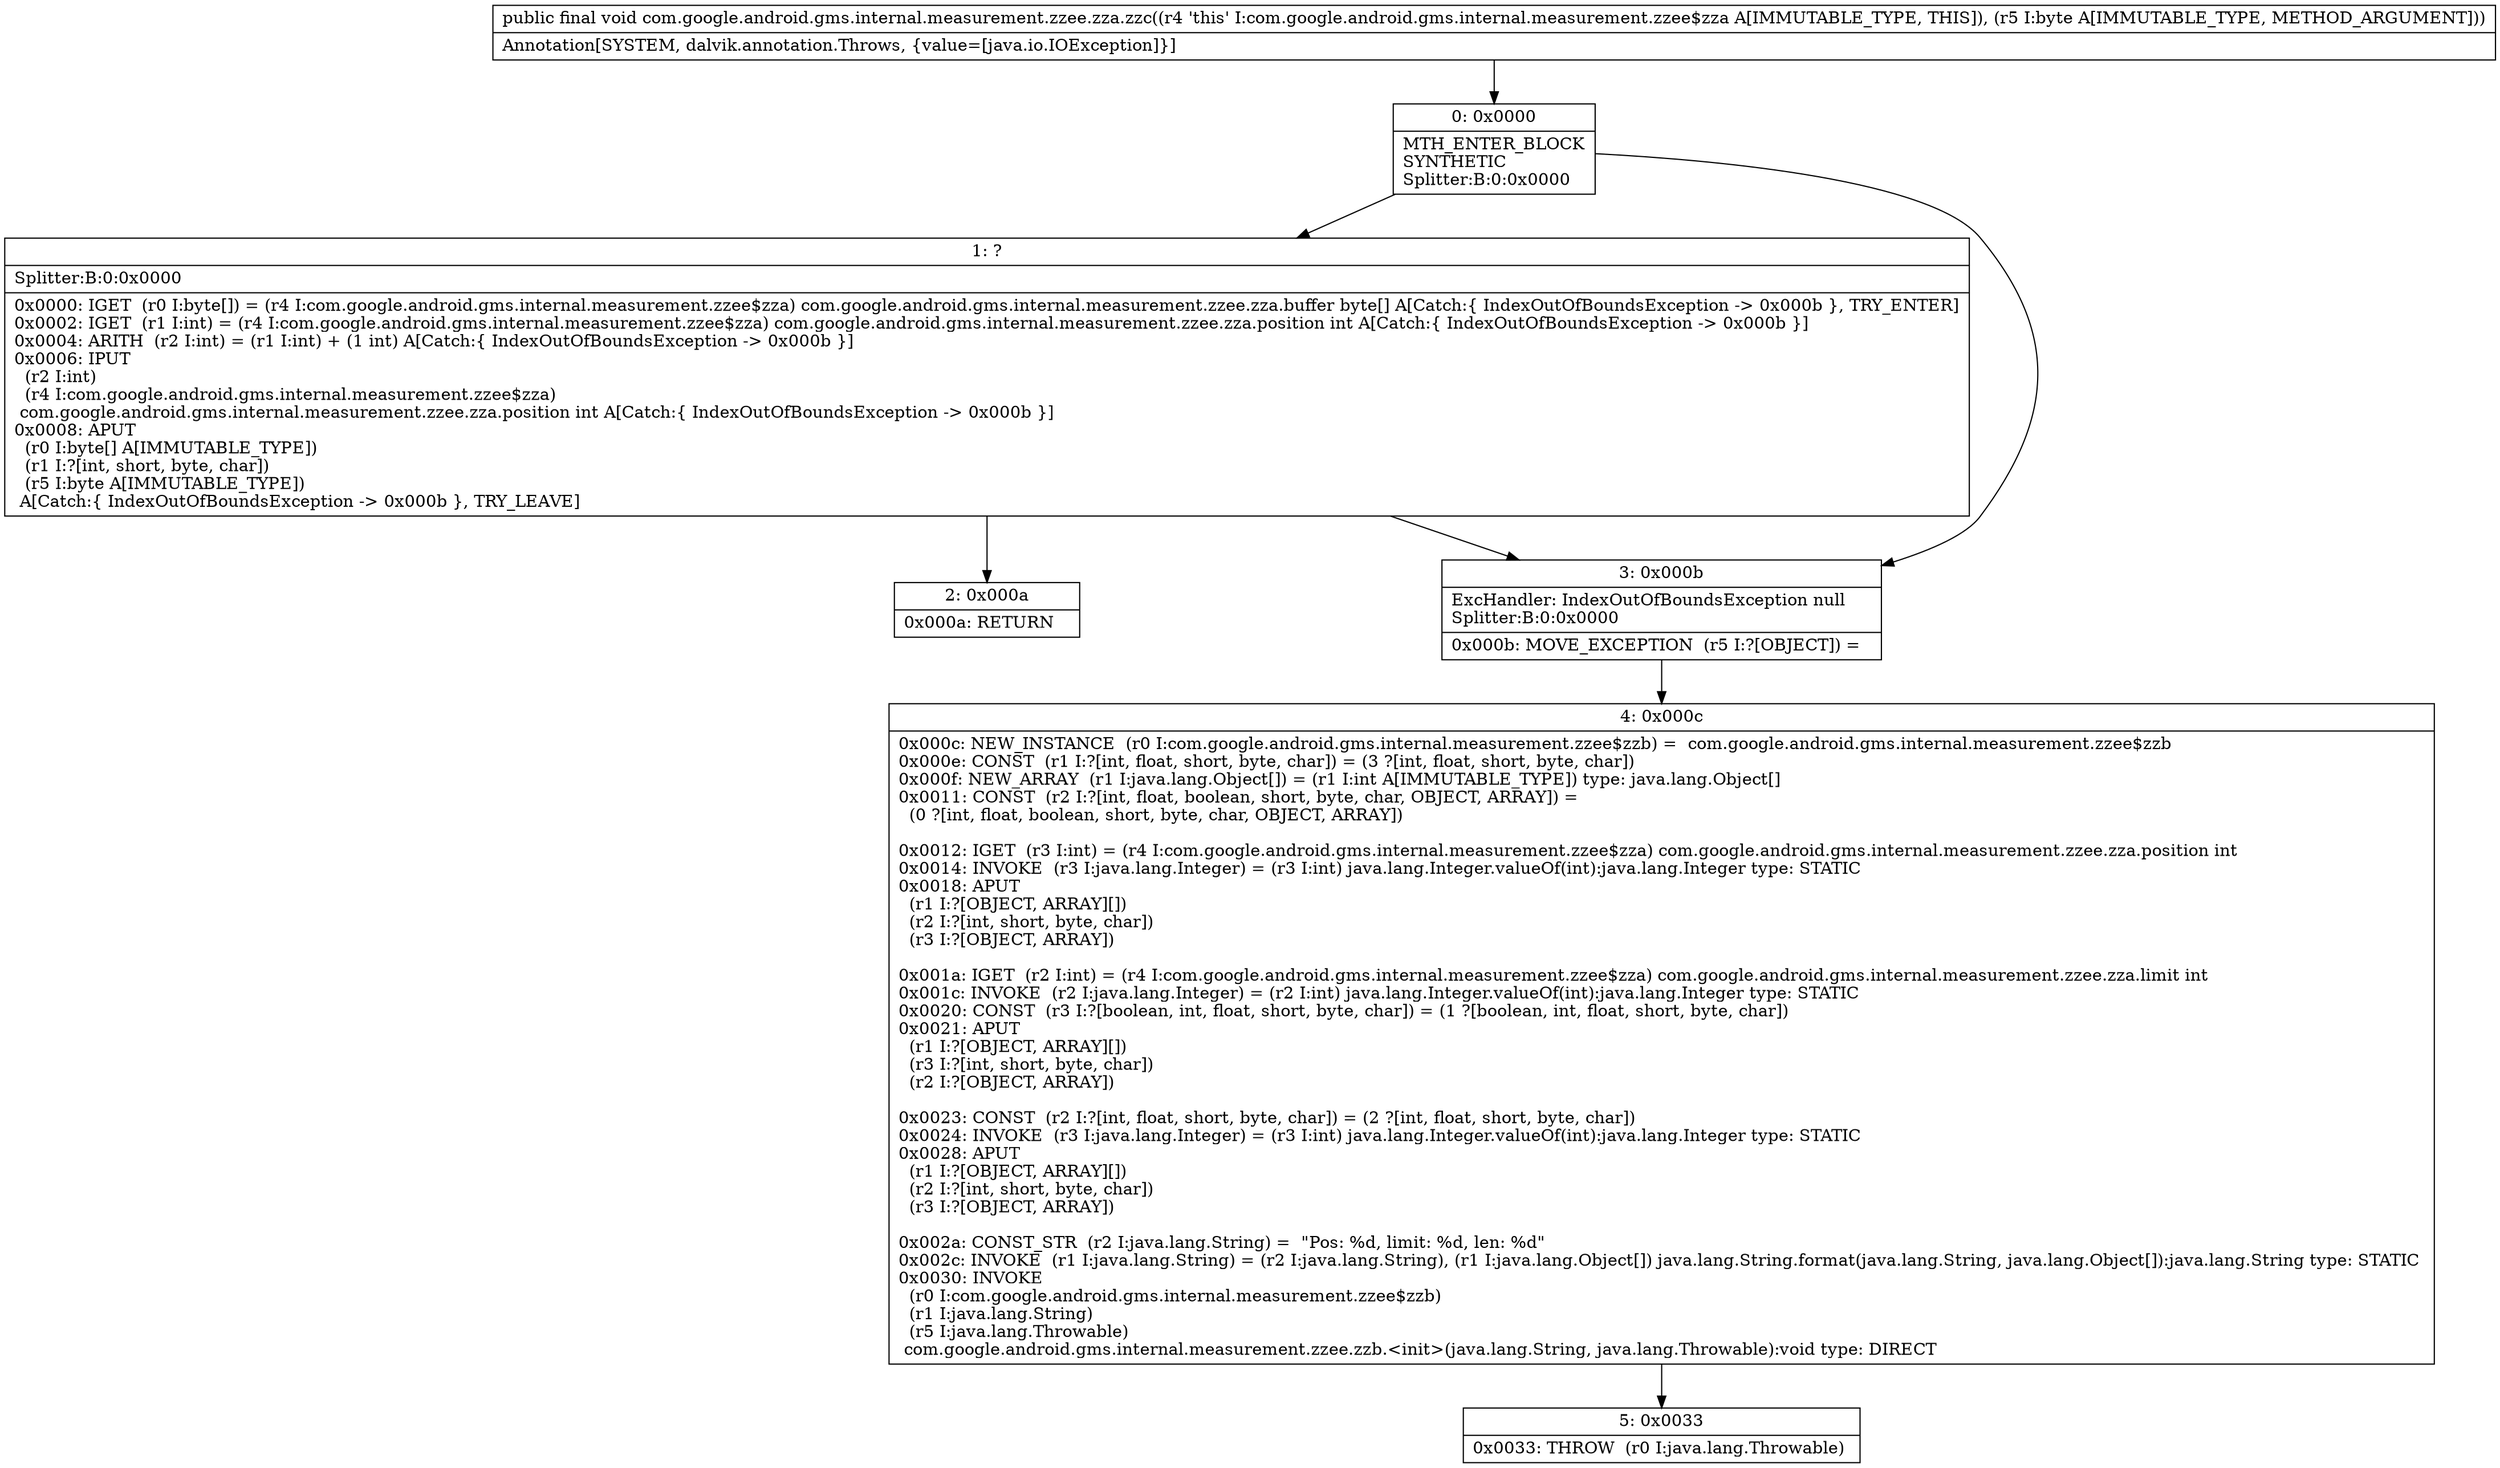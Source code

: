 digraph "CFG forcom.google.android.gms.internal.measurement.zzee.zza.zzc(B)V" {
Node_0 [shape=record,label="{0\:\ 0x0000|MTH_ENTER_BLOCK\lSYNTHETIC\lSplitter:B:0:0x0000\l}"];
Node_1 [shape=record,label="{1\:\ ?|Splitter:B:0:0x0000\l|0x0000: IGET  (r0 I:byte[]) = (r4 I:com.google.android.gms.internal.measurement.zzee$zza) com.google.android.gms.internal.measurement.zzee.zza.buffer byte[] A[Catch:\{ IndexOutOfBoundsException \-\> 0x000b \}, TRY_ENTER]\l0x0002: IGET  (r1 I:int) = (r4 I:com.google.android.gms.internal.measurement.zzee$zza) com.google.android.gms.internal.measurement.zzee.zza.position int A[Catch:\{ IndexOutOfBoundsException \-\> 0x000b \}]\l0x0004: ARITH  (r2 I:int) = (r1 I:int) + (1 int) A[Catch:\{ IndexOutOfBoundsException \-\> 0x000b \}]\l0x0006: IPUT  \l  (r2 I:int)\l  (r4 I:com.google.android.gms.internal.measurement.zzee$zza)\l com.google.android.gms.internal.measurement.zzee.zza.position int A[Catch:\{ IndexOutOfBoundsException \-\> 0x000b \}]\l0x0008: APUT  \l  (r0 I:byte[] A[IMMUTABLE_TYPE])\l  (r1 I:?[int, short, byte, char])\l  (r5 I:byte A[IMMUTABLE_TYPE])\l A[Catch:\{ IndexOutOfBoundsException \-\> 0x000b \}, TRY_LEAVE]\l}"];
Node_2 [shape=record,label="{2\:\ 0x000a|0x000a: RETURN   \l}"];
Node_3 [shape=record,label="{3\:\ 0x000b|ExcHandler: IndexOutOfBoundsException null\lSplitter:B:0:0x0000\l|0x000b: MOVE_EXCEPTION  (r5 I:?[OBJECT]) =  \l}"];
Node_4 [shape=record,label="{4\:\ 0x000c|0x000c: NEW_INSTANCE  (r0 I:com.google.android.gms.internal.measurement.zzee$zzb) =  com.google.android.gms.internal.measurement.zzee$zzb \l0x000e: CONST  (r1 I:?[int, float, short, byte, char]) = (3 ?[int, float, short, byte, char]) \l0x000f: NEW_ARRAY  (r1 I:java.lang.Object[]) = (r1 I:int A[IMMUTABLE_TYPE]) type: java.lang.Object[] \l0x0011: CONST  (r2 I:?[int, float, boolean, short, byte, char, OBJECT, ARRAY]) = \l  (0 ?[int, float, boolean, short, byte, char, OBJECT, ARRAY])\l \l0x0012: IGET  (r3 I:int) = (r4 I:com.google.android.gms.internal.measurement.zzee$zza) com.google.android.gms.internal.measurement.zzee.zza.position int \l0x0014: INVOKE  (r3 I:java.lang.Integer) = (r3 I:int) java.lang.Integer.valueOf(int):java.lang.Integer type: STATIC \l0x0018: APUT  \l  (r1 I:?[OBJECT, ARRAY][])\l  (r2 I:?[int, short, byte, char])\l  (r3 I:?[OBJECT, ARRAY])\l \l0x001a: IGET  (r2 I:int) = (r4 I:com.google.android.gms.internal.measurement.zzee$zza) com.google.android.gms.internal.measurement.zzee.zza.limit int \l0x001c: INVOKE  (r2 I:java.lang.Integer) = (r2 I:int) java.lang.Integer.valueOf(int):java.lang.Integer type: STATIC \l0x0020: CONST  (r3 I:?[boolean, int, float, short, byte, char]) = (1 ?[boolean, int, float, short, byte, char]) \l0x0021: APUT  \l  (r1 I:?[OBJECT, ARRAY][])\l  (r3 I:?[int, short, byte, char])\l  (r2 I:?[OBJECT, ARRAY])\l \l0x0023: CONST  (r2 I:?[int, float, short, byte, char]) = (2 ?[int, float, short, byte, char]) \l0x0024: INVOKE  (r3 I:java.lang.Integer) = (r3 I:int) java.lang.Integer.valueOf(int):java.lang.Integer type: STATIC \l0x0028: APUT  \l  (r1 I:?[OBJECT, ARRAY][])\l  (r2 I:?[int, short, byte, char])\l  (r3 I:?[OBJECT, ARRAY])\l \l0x002a: CONST_STR  (r2 I:java.lang.String) =  \"Pos: %d, limit: %d, len: %d\" \l0x002c: INVOKE  (r1 I:java.lang.String) = (r2 I:java.lang.String), (r1 I:java.lang.Object[]) java.lang.String.format(java.lang.String, java.lang.Object[]):java.lang.String type: STATIC \l0x0030: INVOKE  \l  (r0 I:com.google.android.gms.internal.measurement.zzee$zzb)\l  (r1 I:java.lang.String)\l  (r5 I:java.lang.Throwable)\l com.google.android.gms.internal.measurement.zzee.zzb.\<init\>(java.lang.String, java.lang.Throwable):void type: DIRECT \l}"];
Node_5 [shape=record,label="{5\:\ 0x0033|0x0033: THROW  (r0 I:java.lang.Throwable) \l}"];
MethodNode[shape=record,label="{public final void com.google.android.gms.internal.measurement.zzee.zza.zzc((r4 'this' I:com.google.android.gms.internal.measurement.zzee$zza A[IMMUTABLE_TYPE, THIS]), (r5 I:byte A[IMMUTABLE_TYPE, METHOD_ARGUMENT]))  | Annotation[SYSTEM, dalvik.annotation.Throws, \{value=[java.io.IOException]\}]\l}"];
MethodNode -> Node_0;
Node_0 -> Node_1;
Node_0 -> Node_3;
Node_1 -> Node_2;
Node_1 -> Node_3;
Node_3 -> Node_4;
Node_4 -> Node_5;
}

